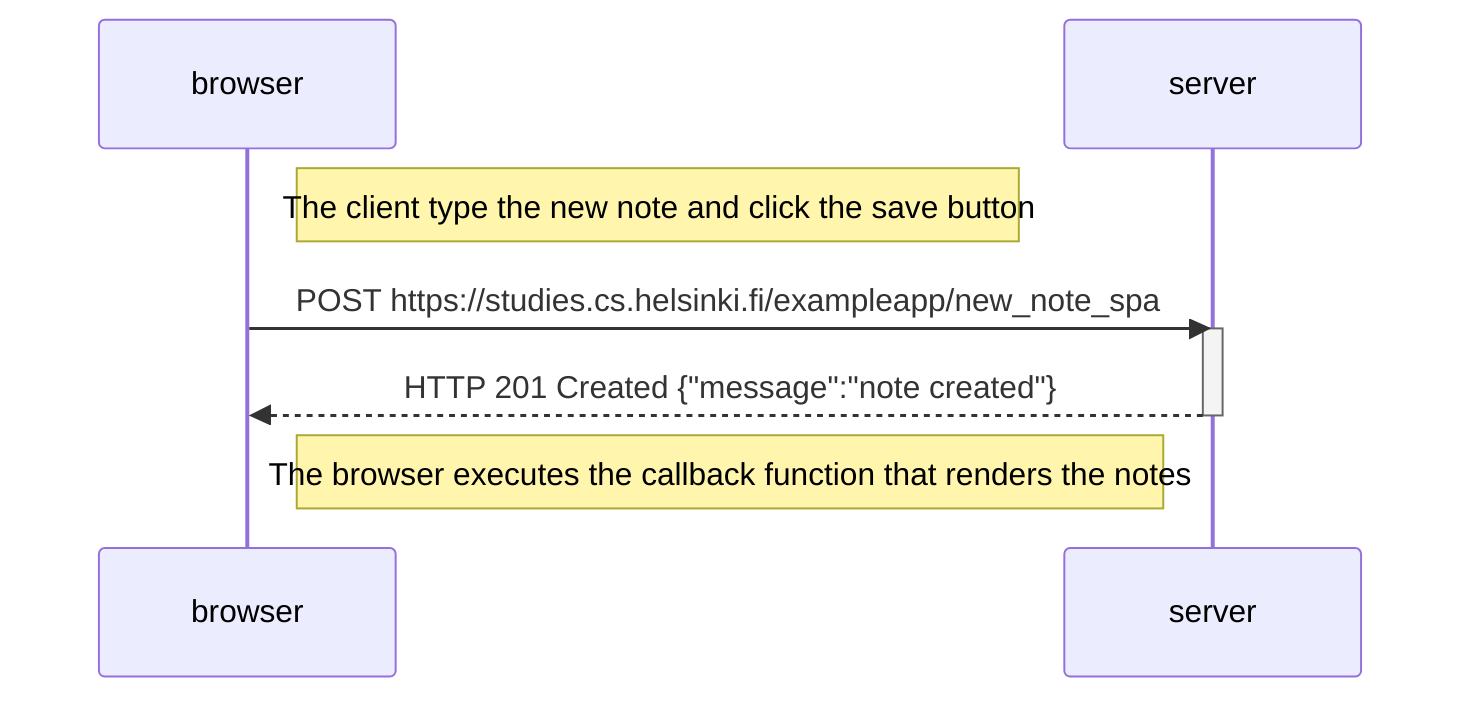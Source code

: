 sequenceDiagram
    participant browser
    participant server

     Note right of browser: The client type the new note and click the save button

    browser->>server: POST https://studies.cs.helsinki.fi/exampleapp/new_note_spa
    activate server
    server-->>browser: HTTP 201 Created {"message":"note created"}
    deactivate server

    Note right of browser: The browser executes the callback function that renders the notes